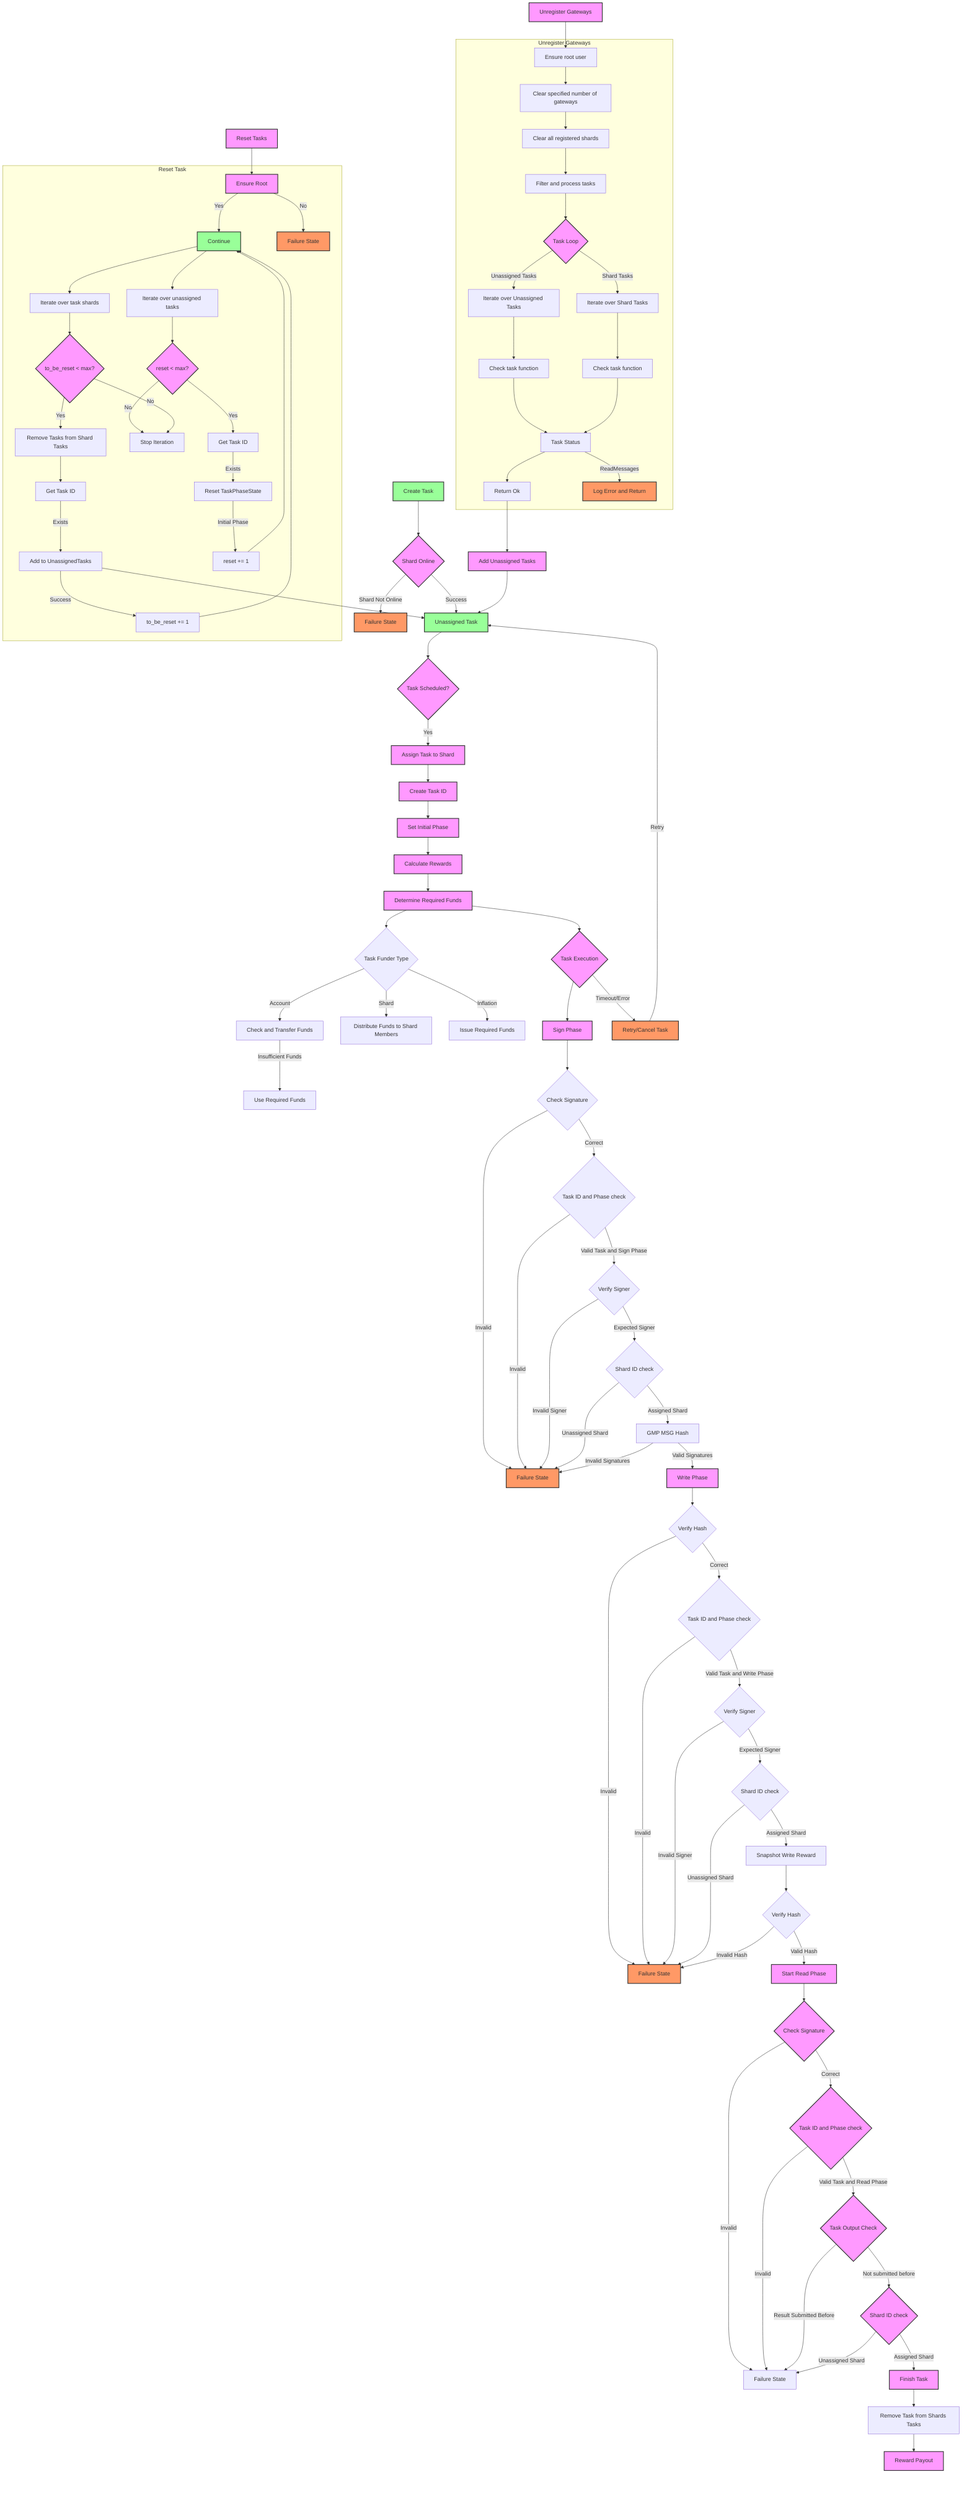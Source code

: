 graph TB;
    %% Task Creation
    A[Create Task] --> L{Shard Online};
    L -->|Shard Not Online| SSF[Failure State];
    L -->|Success| B[Unassigned Task];
    
    %% Task Assignment and Execution
    B --> C{Task Scheduled?};
    C -->|Yes| D[Assign Task to Shard] --> DD["Create Task ID"];
    DD --> E[Set Initial Phase];
    
    
    E --> CE[Calculate Rewards]
    CE --> CF[Determine Required Funds]

    CF --> CJ{Task Funder Type}
    CJ -->|Account| CK[Check and Transfer Funds]
    CK -->|Insufficient Funds| CL[Use Required Funds]
    CJ -->|Shard| CM[Distribute Funds to Shard Members]
    CJ -->|Inflation| CN[Issue Required Funds]
    
    
    CF --> F{Task Execution};
    F --> W[Sign Phase];
    W --> SI{Check Signature};
    
    %% Task Signature Verification
    SI -->|Correct| SN{Task ID and Phase check};
    SI -->|Invalid| SX[Failure State];
    SN -->|Valid Task and Sign Phase| SM{Verify Signer};
    SN -->|Invalid| SX;
    SM -->|Expected Signer| SO{Shard ID check};
    SM -->|Invalid Signer| SX;
    SO -->|Assigned Shard| SP[GMP MSG Hash];
    SO -->|Unassigned Shard| SX;
    SP -->|Valid Signatures| G[Write Phase];
    SP -->|Invalid Signatures| SX;

    %% Task Hash Verification
    G --> WI{Verify Hash};
    WI -->|Correct| WN{Task ID and Phase check};
    WI -->|Invalid| WX[Failure State];
    WN -->|Valid Task and Write Phase| WM{Verify Signer};
    WN -->|Invalid| WX;
    WM -->|Expected Signer| WO{Shard ID check};
    WM -->|Invalid Signer| WX;
    WO -->|Assigned Shard| WH[Snapshot Write Reward];
    WO -->|Unassigned Shard| WX;
    WH --> WV{Verify Hash};
    WV -->|Valid Hash| H[Start Read Phase];
    WV -->|Invalid Hash| WX;

    %% Task Result Check
    H --> I{Check Signature};
    I -->|Correct| N{Task ID and Phase check};
    I -->|Invalid| X[Failure State];
    N -->|Valid Task and Read Phase| M{Task Output Check};
    N -->|Invalid| X;
    M -->|Not submitted before| O{Shard ID check};
    M -->|Result Submitted Before| X;
    O -->|Assigned Shard| P[Finish Task];
    O -->|Unassigned Shard| X;

    %% Reward Payout
    P --> PP[Remove Task from Shards Tasks]--> Q[Reward Payout];
    
    %% Task Reset and Unregistration
    R[Reset Tasks] --> RT1;
    T[Add Unassigned Tasks];
    RT8 --> B
    T --> B;
    U[Unregister Gateways] --> U2[Clear Gateway and Shard Data];
    U13 --> T;
    
    
        %% Unregister Gateways Process
    subgraph Unregister Gateways
        U2[Ensure root user];
        U2 --> U3[Clear specified number of gateways];
        U3 --> U4[Clear all registered shards];
        U4 --> U5[Filter and process tasks];
        
        U5 --> U6{Task Loop};
        U6 -->|Unassigned Tasks| U7[Iterate over Unassigned Tasks];
        U7 --> U8[Check task function];
        U8 --> U9[Task Status];
       
        
        U6 -->|Shard Tasks| U10[Iterate over Shard Tasks];
        U10 --> U11[Check task function];
        U11 --> U9;
        

        U9 --> U13[Return Ok];

        %% Error Handling
        U9 -->|ReadMessages| U14[Log Error and Return];
    end

		%% Reset Task Flow
	subgraph Reset Task;
    RT1[Ensure Root];
    RT1 -->|Yes| RT2[Continue];
    RT1 -->|No| RT3[Failure State];
    
    %% Reset Unassigned Tasks
    RT2 --> RT10["Iterate over unassigned tasks"];
    RT10 --> RT11{reset < max?};
    RT11 -->|Yes| RT12["Get Task ID"];
    RT12 -->|Exists| RT13[Reset TaskPhaseState ];
    RT13 -->|Initial Phase| RT14[reset += 1];
    RT14 --> RT2
    RT11 -->|No| RT15[Stop Iteration];

    %% Reset Tasks Associated with Specific Shards
    RT2 --> RT4["Iterate over task shards"];
    RT4 --> RT5{to_be_reset < max?};
    RT5 -->|Yes| RT6[Remove Tasks from Shard Tasks];
    RT6 --> RT7[Get Task ID];
    RT7 -->|Exists| RT8[Add to UnassignedTasks];
    RT8 -->|Success| RT9[to_be_reset += 1];
    RT9 --> RT2
    RT5 -->|No| RT15[Stop Iteration];
	end

    %% Error Handling and Retrying
    F -->|Timeout/Error| K[Retry/Cancel Task];
    K -->|Retry| B;
    

    %% Styles
    style A fill:#9f9,stroke:#333,stroke-width:2px;
    style B fill:#9f9,stroke:#333,stroke-width:2px;
    style C fill:#f9f,stroke:#333,stroke-width:2px;
    style D fill:#f9f,stroke:#333,stroke-width:2px;
    style DD fill:#f9f,stroke:#333,stroke-width:2px;
    style E fill:#f9f,stroke:#333,stroke-width:2px;
    style CF fill:#f9f,stroke:#333,stroke-width:2px;
    style CE fill:#f9f,stroke:#333,stroke-width:2px;
    style F fill:#f9f,stroke:#333,stroke-width:2px;
    style W fill:#f9f,stroke:#333,stroke-width:2px;
    style G fill:#f9f,stroke:#333,stroke-width:2px;
    style H fill:#f9f,stroke:#333,stroke-width:2px;
    style I fill:#f9f,stroke:#333,stroke-width:2px;
    style L fill:#f9f,stroke:#333,stroke-width:2px;
    style M fill:#f9f,stroke:#333,stroke-width:2px;
    style N fill:#f9f,stroke:#333,stroke-width:2px;
    style O fill:#f9f,stroke:#333,stroke-width:2px;
    style P fill:#f9f,stroke:#333,stroke-width:2px;
    style Q fill:#f9f,stroke:#333,stroke-width:2px;
    style R fill:#f9f,stroke:#333,stroke-width:2px;
    style U6 fill:#f9f,stroke:#333,stroke-width:2px;
    style T fill:#f9f,stroke:#333,stroke-width:2px;
    style U fill:#f9f,stroke:#333,stroke-width:2px;
    style K fill:#f96,stroke:#333,stroke-width:2px;
    style SSF fill:#f96,stroke:#333,stroke-width:2px;
    style SX fill:#f96,stroke:#333,stroke-width:2px;
    style WX fill:#f96,stroke:#333,stroke-width:2px;

    style RT2 fill:#9f9,stroke:#333,stroke-width:2px;
    style RT3 fill:#f96,stroke:#333,stroke-width:2px;
    style RT1 fill:#f9f,stroke:#333,stroke-width:2px;
    style RT5 fill:#f9f,stroke:#333,stroke-width:2px;
    style RT11 fill:#f9f,stroke:#333,stroke-width:2px;
    style U14 fill:#f96,stroke:#333,stroke-width:2px;